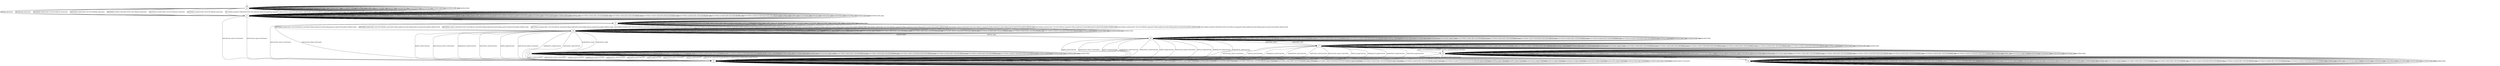 digraph "quicgoModels/quicgo-BWRCA-CS-0/learnedModel" {
s0 [label=s0];
s1 [label=s1];
s2 [label=s2];
s3 [label=s3];
s4 [label=s4];
s5 [label=s5];
s6 [label=s6];
s7 [label=s7];
s8 [label=s8];
s9 [label=s9];
s0 -> s1  [label="initPing_short/retry "];
s0 -> s1  [label="initConClose_short/retry "];
s0 -> s1  [label="initCltHello-vldACK:AES-128-GCM-SHA256_short/retry "];
s0 -> s1  [label="initCltHello-vldACK:AES-256-GCM-SHA384_short/retry "];
s0 -> s1  [label="initCltHello-vldACK:CHACHA20-POLY1305-SHA256_short/retry "];
s0 -> s1  [label="initCltHello-invldACK:AES-128-GCM-SHA256_short/retry "];
s0 -> s1  [label="initCltHello-invldACK:AES-256-GCM-SHA384_short/retry "];
s0 -> s1  [label="initCltHello-invldACK:CHACHA20-POLY1305-SHA256_short/retry "];
s0 -> s0  [label="hndPing_short/ "];
s0 -> s0  [label="hndFin_short/ "];
s0 -> s0  [label="hndConClose_short/ "];
s0 -> s0  [label="hndCert_short/ "];
s0 -> s0  [label="hndEmpCert_short/ "];
s0 -> s0  [label="hndInvldCert_short/ "];
s0 -> s0  [label="hndCertVer_short/ "];
s0 -> s0  [label="VldNewConID_short/ "];
s0 -> s0  [label="InvldNewConID_short/ "];
s0 -> s1  [label="initPing_long/retry "];
s0 -> s1  [label="initConClose_long/retry "];
s0 -> s1  [label="initCltHello-vldACK:AES-128-GCM-SHA256_long/retry "];
s0 -> s1  [label="initCltHello-vldACK:AES-256-GCM-SHA384_long/retry "];
s0 -> s1  [label="initCltHello-vldACK:CHACHA20-POLY1305-SHA256_long/retry "];
s0 -> s1  [label="initCltHello-invldACK:AES-128-GCM-SHA256_long/retry "];
s0 -> s1  [label="initCltHello-invldACK:AES-256-GCM-SHA384_long/retry "];
s0 -> s1  [label="initCltHello-invldACK:CHACHA20-POLY1305-SHA256_long/retry "];
s0 -> s0  [label="hndPing_long/ "];
s0 -> s0  [label="hndFin_long/ "];
s0 -> s0  [label="hndConClose_long/ "];
s0 -> s0  [label="hndCert_long/ "];
s0 -> s0  [label="hndEmpCert_long/ "];
s0 -> s0  [label="hndInvldCert_long/ "];
s0 -> s0  [label="hndCertVer_long/ "];
s0 -> s0  [label="VldNewConID_long/ "];
s0 -> s0  [label="InvldNewConID_long/ "];
s0 -> s0  [label="[IncRetryTkn]/ "];
s1 -> s1  [label="initPing_short/ "];
s1 -> s3  [label="initConClose_short/<ConClosed> "];
s1 -> s1  [label="initCltHello-vldACK:AES-128-GCM-SHA256_short/ "];
s1 -> s1  [label="initCltHello-vldACK:AES-256-GCM-SHA384_short/ "];
s1 -> s1  [label="initCltHello-vldACK:CHACHA20-POLY1305-SHA256_short/ "];
s1 -> s1  [label="initCltHello-invldACK:AES-128-GCM-SHA256_short/ "];
s1 -> s1  [label="initCltHello-invldACK:AES-256-GCM-SHA384_short/ "];
s1 -> s1  [label="initCltHello-invldACK:CHACHA20-POLY1305-SHA256_short/ "];
s1 -> s1  [label="hndPing_short/ "];
s1 -> s1  [label="hndFin_short/ "];
s1 -> s1  [label="hndConClose_short/ "];
s1 -> s1  [label="hndCert_short/ "];
s1 -> s1  [label="hndEmpCert_short/ "];
s1 -> s1  [label="hndInvldCert_short/ "];
s1 -> s1  [label="hndCertVer_short/ "];
s1 -> s1  [label="VldNewConID_short/ "];
s1 -> s1  [label="InvldNewConID_short/ "];
s1 -> s1  [label="initPing_long/ "];
s1 -> s3  [label="initConClose_long/<ConClosed> "];
s1 -> s1  [label="initCltHello-vldACK:AES-128-GCM-SHA256_long/ "];
s1 -> s1  [label="initCltHello-vldACK:AES-256-GCM-SHA384_long/ "];
s1 -> s1  [label="initCltHello-vldACK:CHACHA20-POLY1305-SHA256_long/ "];
s1 -> s1  [label="initCltHello-invldACK:AES-128-GCM-SHA256_long/ "];
s1 -> s1  [label="initCltHello-invldACK:AES-256-GCM-SHA384_long/ "];
s1 -> s1  [label="initCltHello-invldACK:CHACHA20-POLY1305-SHA256_long/ "];
s1 -> s1  [label="hndPing_long/ "];
s1 -> s1  [label="hndFin_long/ "];
s1 -> s1  [label="hndConClose_long/ "];
s1 -> s1  [label="hndCert_long/ "];
s1 -> s1  [label="hndEmpCert_long/ "];
s1 -> s1  [label="hndInvldCert_long/ "];
s1 -> s1  [label="hndCertVer_long/ "];
s1 -> s1  [label="VldNewConID_long/ "];
s1 -> s1  [label="InvldNewConID_long/ "];
s1 -> s2  [label="[IncRetryTkn]/ "];
s2 -> s2  [label="initPing_short/PingACK "];
s2 -> s3  [label="initConClose_short/<ConClosed> "];
s2 -> s4  [label="initCltHello-vldACK:AES-128-GCM-SHA256_short/initSvrHello,hndEncExt,hndCertReq,hndCert,hndCertVer,hndFin,VldNewConID "];
s2 -> s4  [label="initCltHello-vldACK:AES-256-GCM-SHA384_short/initSvrHello,hndEncExt,hndCertReq,hndCert,hndCertVer,hndFin,VldNewConID "];
s2 -> s4  [label="initCltHello-vldACK:CHACHA20-POLY1305-SHA256_short/initSvrHello,hndEncExt,hndCertReq,hndCert,hndCertVer,hndFin,VldNewConID "];
s2 -> s4  [label="initCltHello-invldACK:AES-128-GCM-SHA256_short/initSvrHello,hndEncExt,hndCertReq,hndCert,hndCertVer,hndFin,VldNewConID "];
s2 -> s4  [label="initCltHello-invldACK:AES-256-GCM-SHA384_short/initSvrHello,hndEncExt,hndCertReq,hndCert,hndCertVer,hndFin,VldNewConID "];
s2 -> s4  [label="initCltHello-invldACK:CHACHA20-POLY1305-SHA256_short/initSvrHello,hndEncExt,hndCertReq,hndCert,hndCertVer,hndFin,VldNewConID "];
s2 -> s2  [label="hndPing_short/ "];
s2 -> s2  [label="hndFin_short/ "];
s2 -> s2  [label="hndConClose_short/ "];
s2 -> s2  [label="hndCert_short/ "];
s2 -> s2  [label="hndEmpCert_short/ "];
s2 -> s2  [label="hndInvldCert_short/ "];
s2 -> s2  [label="hndCertVer_short/ "];
s2 -> s2  [label="VldNewConID_short/ "];
s2 -> s2  [label="InvldNewConID_short/ "];
s2 -> s2  [label="initPing_long/PingACK "];
s2 -> s3  [label="initConClose_long/<ConClosed> "];
s2 -> s4  [label="initCltHello-vldACK:AES-128-GCM-SHA256_long/initSvrHello,hndEncExt,hndCertReq,hndCert,hndCertVer,hndFin,VldNewConID "];
s2 -> s4  [label="initCltHello-vldACK:AES-256-GCM-SHA384_long/initSvrHello,hndEncExt,hndCertReq,hndCert,hndCertVer,hndFin,VldNewConID "];
s2 -> s4  [label="initCltHello-vldACK:CHACHA20-POLY1305-SHA256_long/initSvrHello,hndEncExt,hndCertReq,hndCert,hndCertVer,hndFin,VldNewConID "];
s2 -> s4  [label="initCltHello-invldACK:AES-128-GCM-SHA256_long/initSvrHello,hndEncExt,hndCertReq,hndCert,hndCertVer,hndFin,VldNewConID "];
s2 -> s4  [label="initCltHello-invldACK:AES-256-GCM-SHA384_long/initSvrHello,hndEncExt,hndCertReq,hndCert,hndCertVer,hndFin,VldNewConID "];
s2 -> s4  [label="initCltHello-invldACK:CHACHA20-POLY1305-SHA256_long/initSvrHello,hndEncExt,hndCertReq,hndCert,hndCertVer,hndFin,VldNewConID "];
s2 -> s2  [label="hndPing_long/ "];
s2 -> s2  [label="hndFin_long/ "];
s2 -> s2  [label="hndConClose_long/ "];
s2 -> s2  [label="hndCert_long/ "];
s2 -> s2  [label="hndEmpCert_long/ "];
s2 -> s2  [label="hndInvldCert_long/ "];
s2 -> s2  [label="hndCertVer_long/ "];
s2 -> s2  [label="VldNewConID_long/ "];
s2 -> s2  [label="InvldNewConID_long/ "];
s2 -> s2  [label="[IncRetryTkn]/ "];
s3 -> s3  [label="initPing_short/<ConClosed> "];
s3 -> s3  [label="initConClose_short/<ConClosed> "];
s3 -> s3  [label="initCltHello-vldACK:AES-128-GCM-SHA256_short/<ConClosed> "];
s3 -> s3  [label="initCltHello-vldACK:AES-256-GCM-SHA384_short/<ConClosed> "];
s3 -> s3  [label="initCltHello-vldACK:CHACHA20-POLY1305-SHA256_short/<ConClosed> "];
s3 -> s3  [label="initCltHello-invldACK:AES-128-GCM-SHA256_short/<ConClosed> "];
s3 -> s3  [label="initCltHello-invldACK:AES-256-GCM-SHA384_short/<ConClosed> "];
s3 -> s3  [label="initCltHello-invldACK:CHACHA20-POLY1305-SHA256_short/<ConClosed> "];
s3 -> s3  [label="hndPing_short/<ConClosed> "];
s3 -> s3  [label="hndFin_short/<ConClosed> "];
s3 -> s3  [label="hndConClose_short/<ConClosed> "];
s3 -> s3  [label="hndCert_short/<ConClosed> "];
s3 -> s3  [label="hndEmpCert_short/<ConClosed> "];
s3 -> s3  [label="hndInvldCert_short/<ConClosed> "];
s3 -> s3  [label="hndCertVer_short/<ConClosed> "];
s3 -> s3  [label="VldNewConID_short/<ConClosed> "];
s3 -> s3  [label="InvldNewConID_short/<ConClosed> "];
s3 -> s3  [label="initPing_long/<ConClosed> "];
s3 -> s3  [label="initConClose_long/<ConClosed> "];
s3 -> s3  [label="initCltHello-vldACK:AES-128-GCM-SHA256_long/<ConClosed> "];
s3 -> s3  [label="initCltHello-vldACK:AES-256-GCM-SHA384_long/<ConClosed> "];
s3 -> s3  [label="initCltHello-vldACK:CHACHA20-POLY1305-SHA256_long/<ConClosed> "];
s3 -> s3  [label="initCltHello-invldACK:AES-128-GCM-SHA256_long/<ConClosed> "];
s3 -> s3  [label="initCltHello-invldACK:AES-256-GCM-SHA384_long/<ConClosed> "];
s3 -> s3  [label="initCltHello-invldACK:CHACHA20-POLY1305-SHA256_long/<ConClosed> "];
s3 -> s3  [label="hndPing_long/<ConClosed> "];
s3 -> s3  [label="hndFin_long/<ConClosed> "];
s3 -> s3  [label="hndConClose_long/<ConClosed> "];
s3 -> s3  [label="hndCert_long/<ConClosed> "];
s3 -> s3  [label="hndEmpCert_long/<ConClosed> "];
s3 -> s3  [label="hndInvldCert_long/<ConClosed> "];
s3 -> s3  [label="hndCertVer_long/<ConClosed> "];
s3 -> s3  [label="VldNewConID_long/<ConClosed> "];
s3 -> s3  [label="InvldNewConID_long/<ConClosed> "];
s3 -> s3  [label="[IncRetryTkn]/<ConClosed> "];
s4 -> s4  [label="initPing_short/ "];
s4 -> s4  [label="initConClose_short/<ConAct> "];
s4 -> s4  [label="initCltHello-vldACK:AES-128-GCM-SHA256_short/ "];
s4 -> s4  [label="initCltHello-vldACK:AES-256-GCM-SHA384_short/ "];
s4 -> s4  [label="initCltHello-vldACK:CHACHA20-POLY1305-SHA256_short/ "];
s4 -> s4  [label="initCltHello-invldACK:AES-128-GCM-SHA256_short/ "];
s4 -> s4  [label="initCltHello-invldACK:AES-256-GCM-SHA384_short/ "];
s4 -> s4  [label="initCltHello-invldACK:CHACHA20-POLY1305-SHA256_short/ "];
s4 -> s4  [label="hndPing_short/PingACK "];
s4 -> s3  [label="hndFin_short/ConClose "];
s4 -> s3  [label="hndConClose_short/<ConClosed> "];
s4 -> s6  [label="hndCert_short/ "];
s4 -> s3  [label="hndEmpCert_short/ConClose "];
s4 -> s5  [label="hndInvldCert_short/ "];
s4 -> s3  [label="hndCertVer_short/ConClose "];
s4 -> s4  [label="VldNewConID_short/ "];
s4 -> s4  [label="InvldNewConID_short/ "];
s4 -> s4  [label="initPing_long/ "];
s4 -> s4  [label="initConClose_long/<ConAct> "];
s4 -> s4  [label="initCltHello-vldACK:AES-128-GCM-SHA256_long/ "];
s4 -> s4  [label="initCltHello-vldACK:AES-256-GCM-SHA384_long/ "];
s4 -> s4  [label="initCltHello-vldACK:CHACHA20-POLY1305-SHA256_long/ "];
s4 -> s4  [label="initCltHello-invldACK:AES-128-GCM-SHA256_long/ "];
s4 -> s4  [label="initCltHello-invldACK:AES-256-GCM-SHA384_long/ "];
s4 -> s4  [label="initCltHello-invldACK:CHACHA20-POLY1305-SHA256_long/ "];
s4 -> s4  [label="hndPing_long/PingACK "];
s4 -> s3  [label="hndFin_long/ConClose "];
s4 -> s3  [label="hndConClose_long/<ConClosed> "];
s4 -> s6  [label="hndCert_long/ "];
s4 -> s3  [label="hndEmpCert_long/ConClose "];
s4 -> s5  [label="hndInvldCert_long/ "];
s4 -> s3  [label="hndCertVer_long/ConClose "];
s4 -> s4  [label="VldNewConID_long/ "];
s4 -> s4  [label="InvldNewConID_long/ "];
s4 -> s4  [label="[IncRetryTkn]/ "];
s5 -> s5  [label="initPing_short/ "];
s5 -> s5  [label="initConClose_short/<ConAct> "];
s5 -> s5  [label="initCltHello-vldACK:AES-128-GCM-SHA256_short/ "];
s5 -> s5  [label="initCltHello-vldACK:AES-256-GCM-SHA384_short/ "];
s5 -> s5  [label="initCltHello-vldACK:CHACHA20-POLY1305-SHA256_short/ "];
s5 -> s5  [label="initCltHello-invldACK:AES-128-GCM-SHA256_short/ "];
s5 -> s5  [label="initCltHello-invldACK:AES-256-GCM-SHA384_short/ "];
s5 -> s5  [label="initCltHello-invldACK:CHACHA20-POLY1305-SHA256_short/ "];
s5 -> s5  [label="hndPing_short/PingACK "];
s5 -> s3  [label="hndFin_short/ConClose "];
s5 -> s3  [label="hndConClose_short/<ConClosed> "];
s5 -> s3  [label="hndCert_short/ConClose "];
s5 -> s3  [label="hndEmpCert_short/ConClose "];
s5 -> s3  [label="hndInvldCert_short/ConClose "];
s5 -> s3  [label="hndCertVer_short/ConClose "];
s5 -> s5  [label="VldNewConID_short/ "];
s5 -> s5  [label="InvldNewConID_short/ "];
s5 -> s5  [label="initPing_long/ "];
s5 -> s5  [label="initConClose_long/<ConAct> "];
s5 -> s5  [label="initCltHello-vldACK:AES-128-GCM-SHA256_long/ "];
s5 -> s5  [label="initCltHello-vldACK:AES-256-GCM-SHA384_long/ "];
s5 -> s5  [label="initCltHello-vldACK:CHACHA20-POLY1305-SHA256_long/ "];
s5 -> s5  [label="initCltHello-invldACK:AES-128-GCM-SHA256_long/ "];
s5 -> s5  [label="initCltHello-invldACK:AES-256-GCM-SHA384_long/ "];
s5 -> s5  [label="initCltHello-invldACK:CHACHA20-POLY1305-SHA256_long/ "];
s5 -> s5  [label="hndPing_long/PingACK "];
s5 -> s3  [label="hndFin_long/ConClose "];
s5 -> s3  [label="hndConClose_long/<ConClosed> "];
s5 -> s3  [label="hndCert_long/ConClose "];
s5 -> s3  [label="hndEmpCert_long/ConClose "];
s5 -> s3  [label="hndInvldCert_long/ConClose "];
s5 -> s3  [label="hndCertVer_long/ConClose "];
s5 -> s5  [label="VldNewConID_long/ "];
s5 -> s5  [label="InvldNewConID_long/ "];
s5 -> s5  [label="[IncRetryTkn]/ "];
s6 -> s6  [label="initPing_short/ "];
s6 -> s6  [label="initConClose_short/<ConAct> "];
s6 -> s6  [label="initCltHello-vldACK:AES-128-GCM-SHA256_short/ "];
s6 -> s6  [label="initCltHello-vldACK:AES-256-GCM-SHA384_short/ "];
s6 -> s6  [label="initCltHello-vldACK:CHACHA20-POLY1305-SHA256_short/ "];
s6 -> s6  [label="initCltHello-invldACK:AES-128-GCM-SHA256_short/ "];
s6 -> s6  [label="initCltHello-invldACK:AES-256-GCM-SHA384_short/ "];
s6 -> s6  [label="initCltHello-invldACK:CHACHA20-POLY1305-SHA256_short/ "];
s6 -> s6  [label="hndPing_short/PingACK "];
s6 -> s3  [label="hndFin_short/ConClose "];
s6 -> s3  [label="hndConClose_short/<ConClosed> "];
s6 -> s3  [label="hndCert_short/ConClose "];
s6 -> s3  [label="hndEmpCert_short/ConClose "];
s6 -> s3  [label="hndInvldCert_short/ConClose "];
s6 -> s7  [label="hndCertVer_short/ "];
s6 -> s6  [label="VldNewConID_short/ "];
s6 -> s6  [label="InvldNewConID_short/ "];
s6 -> s6  [label="initPing_long/ "];
s6 -> s6  [label="initConClose_long/<ConAct> "];
s6 -> s6  [label="initCltHello-vldACK:AES-128-GCM-SHA256_long/ "];
s6 -> s6  [label="initCltHello-vldACK:AES-256-GCM-SHA384_long/ "];
s6 -> s6  [label="initCltHello-vldACK:CHACHA20-POLY1305-SHA256_long/ "];
s6 -> s6  [label="initCltHello-invldACK:AES-128-GCM-SHA256_long/ "];
s6 -> s6  [label="initCltHello-invldACK:AES-256-GCM-SHA384_long/ "];
s6 -> s6  [label="initCltHello-invldACK:CHACHA20-POLY1305-SHA256_long/ "];
s6 -> s6  [label="hndPing_long/PingACK "];
s6 -> s3  [label="hndFin_long/ConClose "];
s6 -> s3  [label="hndConClose_long/<ConClosed> "];
s6 -> s3  [label="hndCert_long/ConClose "];
s6 -> s3  [label="hndEmpCert_long/ConClose "];
s6 -> s3  [label="hndInvldCert_long/ConClose "];
s6 -> s7  [label="hndCertVer_long/ "];
s6 -> s6  [label="VldNewConID_long/ "];
s6 -> s6  [label="InvldNewConID_long/ "];
s6 -> s6  [label="[IncRetryTkn]/ "];
s7 -> s7  [label="initPing_short/ "];
s7 -> s7  [label="initConClose_short/<ConAct> "];
s7 -> s7  [label="initCltHello-vldACK:AES-128-GCM-SHA256_short/ "];
s7 -> s7  [label="initCltHello-vldACK:AES-256-GCM-SHA384_short/ "];
s7 -> s7  [label="initCltHello-vldACK:CHACHA20-POLY1305-SHA256_short/ "];
s7 -> s7  [label="initCltHello-invldACK:AES-128-GCM-SHA256_short/ "];
s7 -> s7  [label="initCltHello-invldACK:AES-256-GCM-SHA384_short/ "];
s7 -> s7  [label="initCltHello-invldACK:CHACHA20-POLY1305-SHA256_short/ "];
s7 -> s7  [label="hndPing_short/PingACK "];
s7 -> s8  [label="hndFin_short/HndshkDone,NewToken "];
s7 -> s3  [label="hndConClose_short/<ConClosed> "];
s7 -> s3  [label="hndCert_short/ConClose "];
s7 -> s3  [label="hndEmpCert_short/ConClose "];
s7 -> s3  [label="hndInvldCert_short/ConClose "];
s7 -> s3  [label="hndCertVer_short/ConClose "];
s7 -> s7  [label="VldNewConID_short/ "];
s7 -> s7  [label="InvldNewConID_short/ "];
s7 -> s7  [label="initPing_long/ "];
s7 -> s7  [label="initConClose_long/<ConAct> "];
s7 -> s7  [label="initCltHello-vldACK:AES-128-GCM-SHA256_long/ "];
s7 -> s7  [label="initCltHello-vldACK:AES-256-GCM-SHA384_long/ "];
s7 -> s7  [label="initCltHello-vldACK:CHACHA20-POLY1305-SHA256_long/ "];
s7 -> s7  [label="initCltHello-invldACK:AES-128-GCM-SHA256_long/ "];
s7 -> s7  [label="initCltHello-invldACK:AES-256-GCM-SHA384_long/ "];
s7 -> s7  [label="initCltHello-invldACK:CHACHA20-POLY1305-SHA256_long/ "];
s7 -> s7  [label="hndPing_long/PingACK "];
s7 -> s8  [label="hndFin_long/HndshkDone,NewToken "];
s7 -> s3  [label="hndConClose_long/<ConClosed> "];
s7 -> s3  [label="hndCert_long/ConClose "];
s7 -> s3  [label="hndEmpCert_long/ConClose "];
s7 -> s3  [label="hndInvldCert_long/ConClose "];
s7 -> s3  [label="hndCertVer_long/ConClose "];
s7 -> s7  [label="VldNewConID_long/ "];
s7 -> s7  [label="InvldNewConID_long/ "];
s7 -> s7  [label="[IncRetryTkn]/ "];
s8 -> s8  [label="initPing_short/ "];
s8 -> s8  [label="initConClose_short/<ConAct> "];
s8 -> s8  [label="initCltHello-vldACK:AES-128-GCM-SHA256_short/ "];
s8 -> s8  [label="initCltHello-vldACK:AES-256-GCM-SHA384_short/ "];
s8 -> s8  [label="initCltHello-vldACK:CHACHA20-POLY1305-SHA256_short/ "];
s8 -> s8  [label="initCltHello-invldACK:AES-128-GCM-SHA256_short/ "];
s8 -> s8  [label="initCltHello-invldACK:AES-256-GCM-SHA384_short/ "];
s8 -> s8  [label="initCltHello-invldACK:CHACHA20-POLY1305-SHA256_short/ "];
s8 -> s8  [label="hndPing_short/ "];
s8 -> s8  [label="hndFin_short/ "];
s8 -> s8  [label="hndConClose_short/<ConAct> "];
s8 -> s8  [label="hndCert_short/ "];
s8 -> s8  [label="hndEmpCert_short/ "];
s8 -> s8  [label="hndInvldCert_short/ "];
s8 -> s8  [label="hndCertVer_short/ "];
s8 -> s9  [label="VldNewConID_short/ "];
s8 -> s3  [label="InvldNewConID_short/ConClose "];
s8 -> s8  [label="initPing_long/ "];
s8 -> s8  [label="initConClose_long/<ConAct> "];
s8 -> s8  [label="initCltHello-vldACK:AES-128-GCM-SHA256_long/ "];
s8 -> s8  [label="initCltHello-vldACK:AES-256-GCM-SHA384_long/ "];
s8 -> s8  [label="initCltHello-vldACK:CHACHA20-POLY1305-SHA256_long/ "];
s8 -> s8  [label="initCltHello-invldACK:AES-128-GCM-SHA256_long/ "];
s8 -> s8  [label="initCltHello-invldACK:AES-256-GCM-SHA384_long/ "];
s8 -> s8  [label="initCltHello-invldACK:CHACHA20-POLY1305-SHA256_long/ "];
s8 -> s8  [label="hndPing_long/ "];
s8 -> s8  [label="hndFin_long/ "];
s8 -> s8  [label="hndConClose_long/<ConAct> "];
s8 -> s8  [label="hndCert_long/ "];
s8 -> s8  [label="hndEmpCert_long/ "];
s8 -> s8  [label="hndInvldCert_long/ "];
s8 -> s8  [label="hndCertVer_long/ "];
s8 -> s9  [label="VldNewConID_long/ "];
s8 -> s3  [label="InvldNewConID_long/ConClose "];
s8 -> s8  [label="[IncRetryTkn]/ "];
s9 -> s9  [label="initPing_short/ "];
s9 -> s9  [label="initConClose_short/<ConAct> "];
s9 -> s9  [label="initCltHello-vldACK:AES-128-GCM-SHA256_short/ "];
s9 -> s9  [label="initCltHello-vldACK:AES-256-GCM-SHA384_short/ "];
s9 -> s9  [label="initCltHello-vldACK:CHACHA20-POLY1305-SHA256_short/ "];
s9 -> s9  [label="initCltHello-invldACK:AES-128-GCM-SHA256_short/ "];
s9 -> s9  [label="initCltHello-invldACK:AES-256-GCM-SHA384_short/ "];
s9 -> s9  [label="initCltHello-invldACK:CHACHA20-POLY1305-SHA256_short/ "];
s9 -> s9  [label="hndPing_short/ "];
s9 -> s9  [label="hndFin_short/ "];
s9 -> s9  [label="hndConClose_short/<ConAct> "];
s9 -> s9  [label="hndCert_short/ "];
s9 -> s9  [label="hndEmpCert_short/ "];
s9 -> s9  [label="hndInvldCert_short/ "];
s9 -> s9  [label="hndCertVer_short/ "];
s9 -> s9  [label="VldNewConID_short/ "];
s9 -> s9  [label="InvldNewConID_short/ "];
s9 -> s9  [label="initPing_long/ "];
s9 -> s9  [label="initConClose_long/<ConAct> "];
s9 -> s9  [label="initCltHello-vldACK:AES-128-GCM-SHA256_long/ "];
s9 -> s9  [label="initCltHello-vldACK:AES-256-GCM-SHA384_long/ "];
s9 -> s9  [label="initCltHello-vldACK:CHACHA20-POLY1305-SHA256_long/ "];
s9 -> s9  [label="initCltHello-invldACK:AES-128-GCM-SHA256_long/ "];
s9 -> s9  [label="initCltHello-invldACK:AES-256-GCM-SHA384_long/ "];
s9 -> s9  [label="initCltHello-invldACK:CHACHA20-POLY1305-SHA256_long/ "];
s9 -> s9  [label="hndPing_long/ "];
s9 -> s9  [label="hndFin_long/ "];
s9 -> s9  [label="hndConClose_long/<ConAct> "];
s9 -> s9  [label="hndCert_long/ "];
s9 -> s9  [label="hndEmpCert_long/ "];
s9 -> s9  [label="hndInvldCert_long/ "];
s9 -> s9  [label="hndCertVer_long/ "];
s9 -> s9  [label="VldNewConID_long/ "];
s9 -> s9  [label="InvldNewConID_long/ "];
s9 -> s9  [label="[IncRetryTkn]/ "];
__start0 [label="", shape=none];
__start0 -> s0  [label=""];
}
